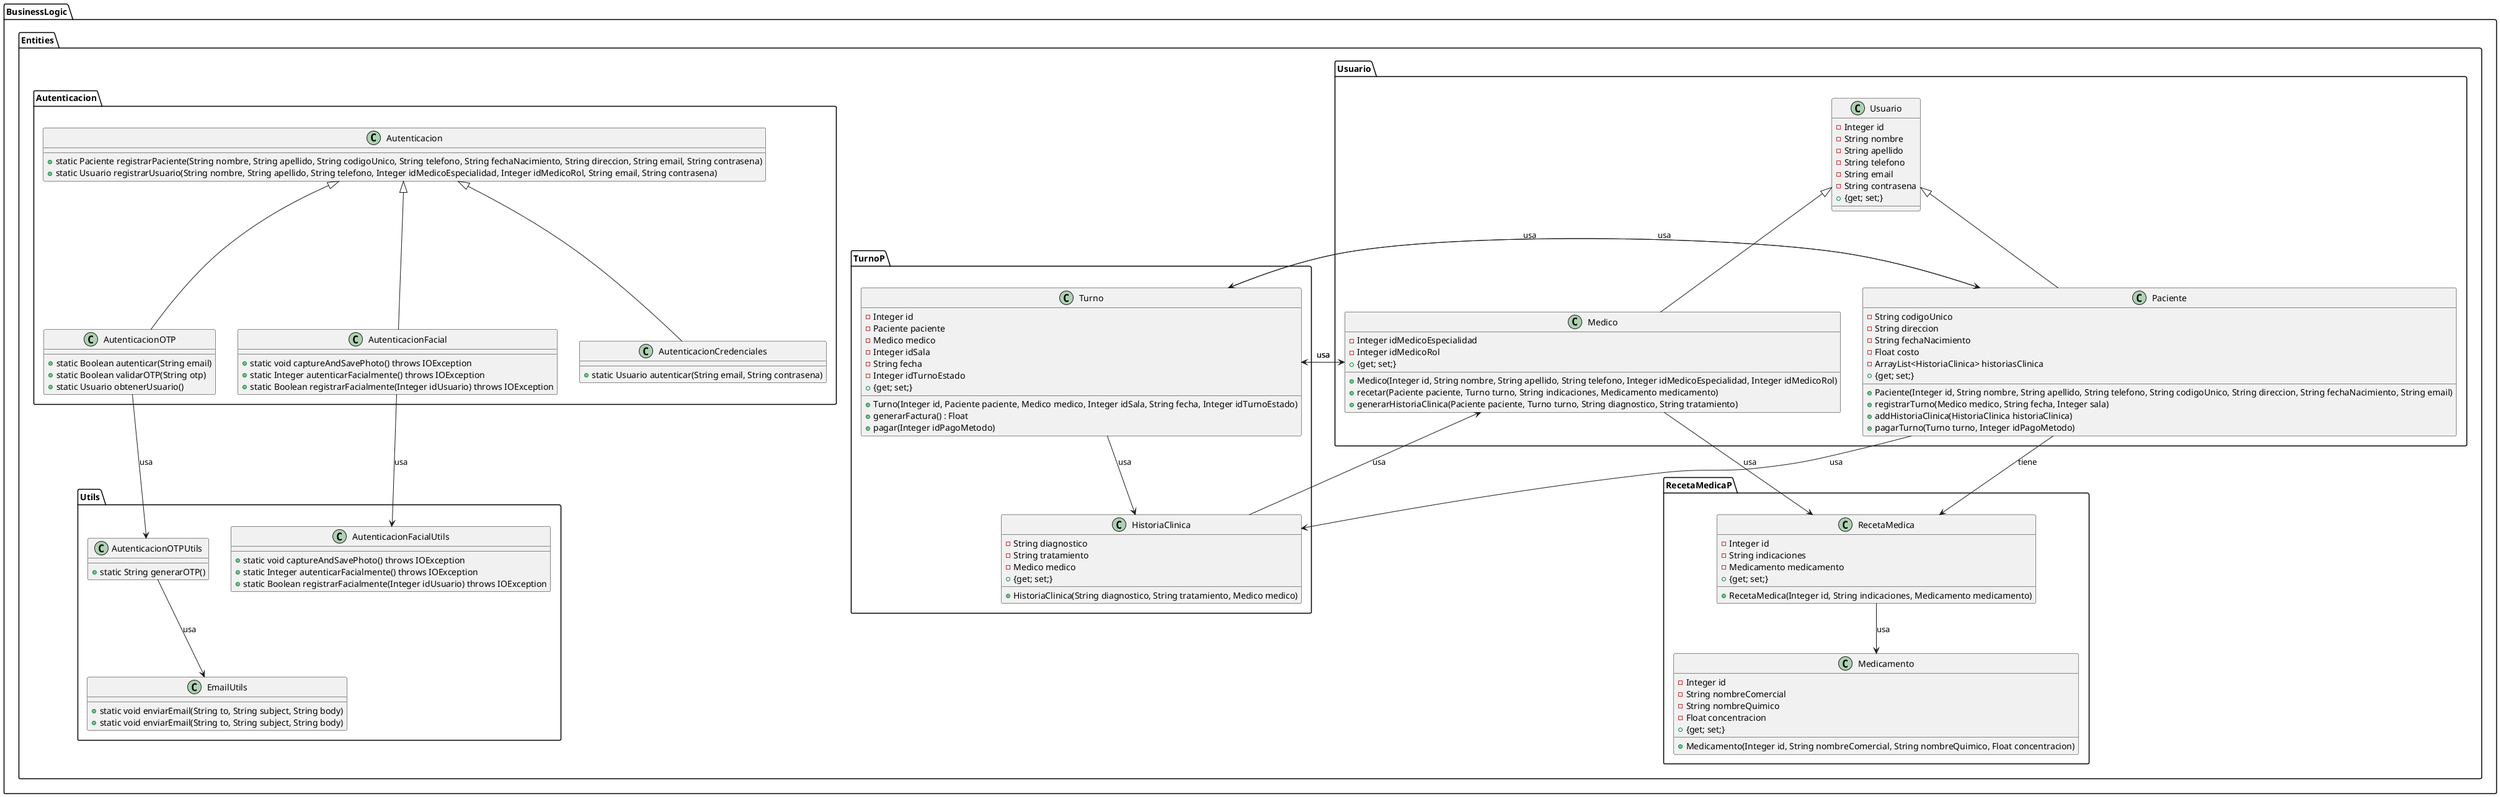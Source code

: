 @startuml

package "BusinessLogic.Entities.Usuario" {
    class Usuario {
        - Integer id
        - String nombre
        - String apellido
        - String telefono
        - String email
        - String contrasena
        + {get; set;}
    }

    class Medico extends Usuario {
        - Integer idMedicoEspecialidad
        - Integer idMedicoRol
        + Medico(Integer id, String nombre, String apellido, String telefono, Integer idMedicoEspecialidad, Integer idMedicoRol)
        + recetar(Paciente paciente, Turno turno, String indicaciones, Medicamento medicamento)
        + generarHistoriaClinica(Paciente paciente, Turno turno, String diagnostico, String tratamiento)
        + {get; set;}
    }

    class Paciente extends Usuario {
        - String codigoUnico
        - String direccion
        - String fechaNacimiento
        - Float costo
        - ArrayList<HistoriaClinica> historiasClinica
        + Paciente(Integer id, String nombre, String apellido, String telefono, String codigoUnico, String direccion, String fechaNacimiento, String email)
        + registrarTurno(Medico medico, String fecha, Integer sala)
        + addHistoriaClinica(HistoriaClinica historiaClinica)
        + pagarTurno(Turno turno, Integer idPagoMetodo)
        + {get; set;}
    }
}

package "BusinessLogic.Entities.TurnoP" {
    class Turno {
        - Integer id
        - Paciente paciente
        - Medico medico
        - Integer idSala
        - String fecha
        - Integer idTurnoEstado
        + Turno(Integer id, Paciente paciente, Medico medico, Integer idSala, String fecha, Integer idTurnoEstado)
        + generarFactura() : Float
        + pagar(Integer idPagoMetodo)
        + {get; set;}
    }

    class HistoriaClinica {
        - String diagnostico
        - String tratamiento
        - Medico medico
        + HistoriaClinica(String diagnostico, String tratamiento, Medico medico)
        + {get; set;}
    }
}

package "BusinessLogic.Entities.RecetaMedicaP" {
    class Medicamento {
        - Integer id
        - String nombreComercial
        - String nombreQuimico
        - Float concentracion
        + Medicamento(Integer id, String nombreComercial, String nombreQuimico, Float concentracion)
        + {get; set;}
    }

    class RecetaMedica {
        - Integer id
        - String indicaciones
        - Medicamento medicamento
        + RecetaMedica(Integer id, String indicaciones, Medicamento medicamento)
        + {get; set;}
    }
}

package "BusinessLogic.Entities.Autenticacion" {
    class Autenticacion {
        + static Paciente registrarPaciente(String nombre, String apellido, String codigoUnico, String telefono, String fechaNacimiento, String direccion, String email, String contrasena)
        + static Usuario registrarUsuario(String nombre, String apellido, String telefono, Integer idMedicoEspecialidad, Integer idMedicoRol, String email, String contrasena)
    }

    class AutenticacionCredenciales extends Autenticacion {
        + static Usuario autenticar(String email, String contrasena)
    }

    class AutenticacionFacial extends Autenticacion {
        + static void captureAndSavePhoto() throws IOException
        + static Integer autenticarFacialmente() throws IOException
        + static Boolean registrarFacialmente(Integer idUsuario) throws IOException
    }

    class AutenticacionOTP extends Autenticacion {
        + static Boolean autenticar(String email)
        + static Boolean validarOTP(String otp)
        + static Usuario obtenerUsuario()
    }
}

package "BusinessLogic.Entities.Utils" {
    class EmailUtils {
        + static void enviarEmail(String to, String subject, String body)
    }
}




package "BusinessLogic.Entities.Utils" {
    class AutenticacionFacialUtils {
        + static void captureAndSavePhoto() throws IOException
        + static Integer autenticarFacialmente() throws IOException
        + static Boolean registrarFacialmente(Integer idUsuario) throws IOException
    }
     class AutenticacionOTPUtils {
        +static String generarOTP()
    }

    class EmailUtils {
        +static void enviarEmail(String to, String subject, String body)
    }
}

Turno --> Paciente : usa
Turno --> Medico : usa
Turno --> HistoriaClinica : usa
HistoriaClinica --> Medico : usa
Paciente --> HistoriaClinica : usa
Medico --> RecetaMedica : usa
Medico --> Turno : usa
Paciente --> Turno : usa
AutenticacionOTP --> AutenticacionOTPUtils : usa
AutenticacionFacial --> AutenticacionFacialUtils : usa
RecetaMedica --> Medicamento: usa
AutenticacionOTPUtils --> EmailUtils: usa
Paciente --> RecetaMedica: tiene

@enduml